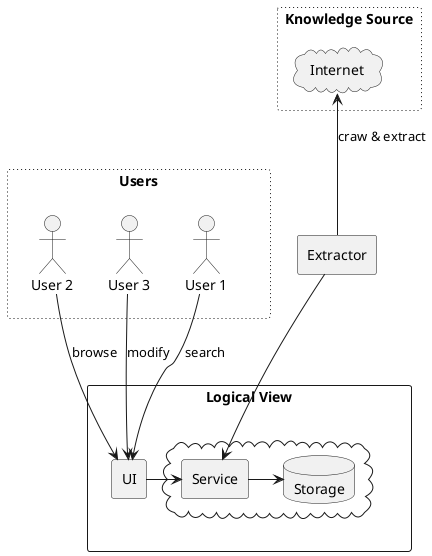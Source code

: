 @startuml

rectangle Users #line.dotted {
    actor "User 1" as Us
    actor "User 2" as Ub
    actor "User 3" as Um
}

rectangle "Logical View" as System {
    rectangle UI
    cloud {
        rectangle Service
        database Storage
    }
}

rectangle Extractor

rectangle "Knowledge Source" #line.dotted {
    cloud Internet
}

Users -[hidden]down- System

Us -down-> UI: search
Ub -down-> UI: browse
Um -down-> UI: modify

Us -[hidden]right- Ub
Ub -[hidden]right- Um

Internet <-- Extractor: craw & extract
Extractor --> Service

UI -right-> Service
Service -> Storage

@enduml